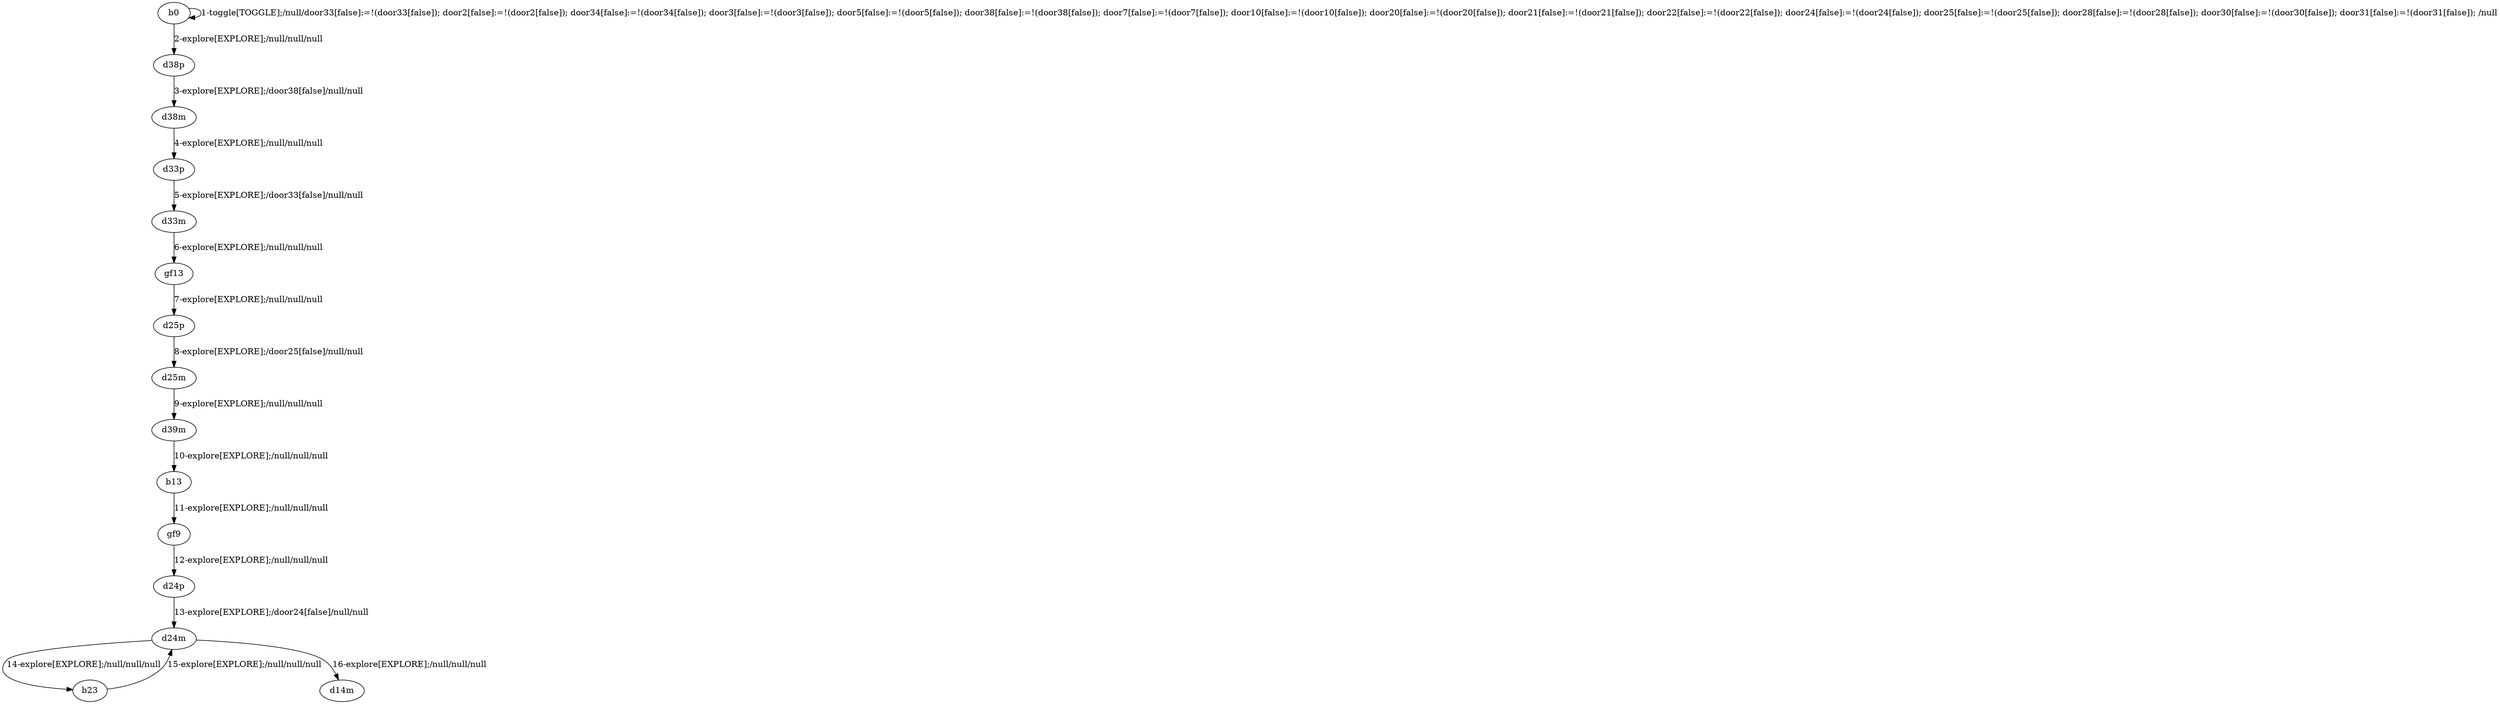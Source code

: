 # Total number of goals covered by this test: 1
# b23 --> d24m

digraph g {
"b0" -> "b0" [label = "1-toggle[TOGGLE];/null/door33[false]:=!(door33[false]); door2[false]:=!(door2[false]); door34[false]:=!(door34[false]); door3[false]:=!(door3[false]); door5[false]:=!(door5[false]); door38[false]:=!(door38[false]); door7[false]:=!(door7[false]); door10[false]:=!(door10[false]); door20[false]:=!(door20[false]); door21[false]:=!(door21[false]); door22[false]:=!(door22[false]); door24[false]:=!(door24[false]); door25[false]:=!(door25[false]); door28[false]:=!(door28[false]); door30[false]:=!(door30[false]); door31[false]:=!(door31[false]); /null"];
"b0" -> "d38p" [label = "2-explore[EXPLORE];/null/null/null"];
"d38p" -> "d38m" [label = "3-explore[EXPLORE];/door38[false]/null/null"];
"d38m" -> "d33p" [label = "4-explore[EXPLORE];/null/null/null"];
"d33p" -> "d33m" [label = "5-explore[EXPLORE];/door33[false]/null/null"];
"d33m" -> "gf13" [label = "6-explore[EXPLORE];/null/null/null"];
"gf13" -> "d25p" [label = "7-explore[EXPLORE];/null/null/null"];
"d25p" -> "d25m" [label = "8-explore[EXPLORE];/door25[false]/null/null"];
"d25m" -> "d39m" [label = "9-explore[EXPLORE];/null/null/null"];
"d39m" -> "b13" [label = "10-explore[EXPLORE];/null/null/null"];
"b13" -> "gf9" [label = "11-explore[EXPLORE];/null/null/null"];
"gf9" -> "d24p" [label = "12-explore[EXPLORE];/null/null/null"];
"d24p" -> "d24m" [label = "13-explore[EXPLORE];/door24[false]/null/null"];
"d24m" -> "b23" [label = "14-explore[EXPLORE];/null/null/null"];
"b23" -> "d24m" [label = "15-explore[EXPLORE];/null/null/null"];
"d24m" -> "d14m" [label = "16-explore[EXPLORE];/null/null/null"];
}